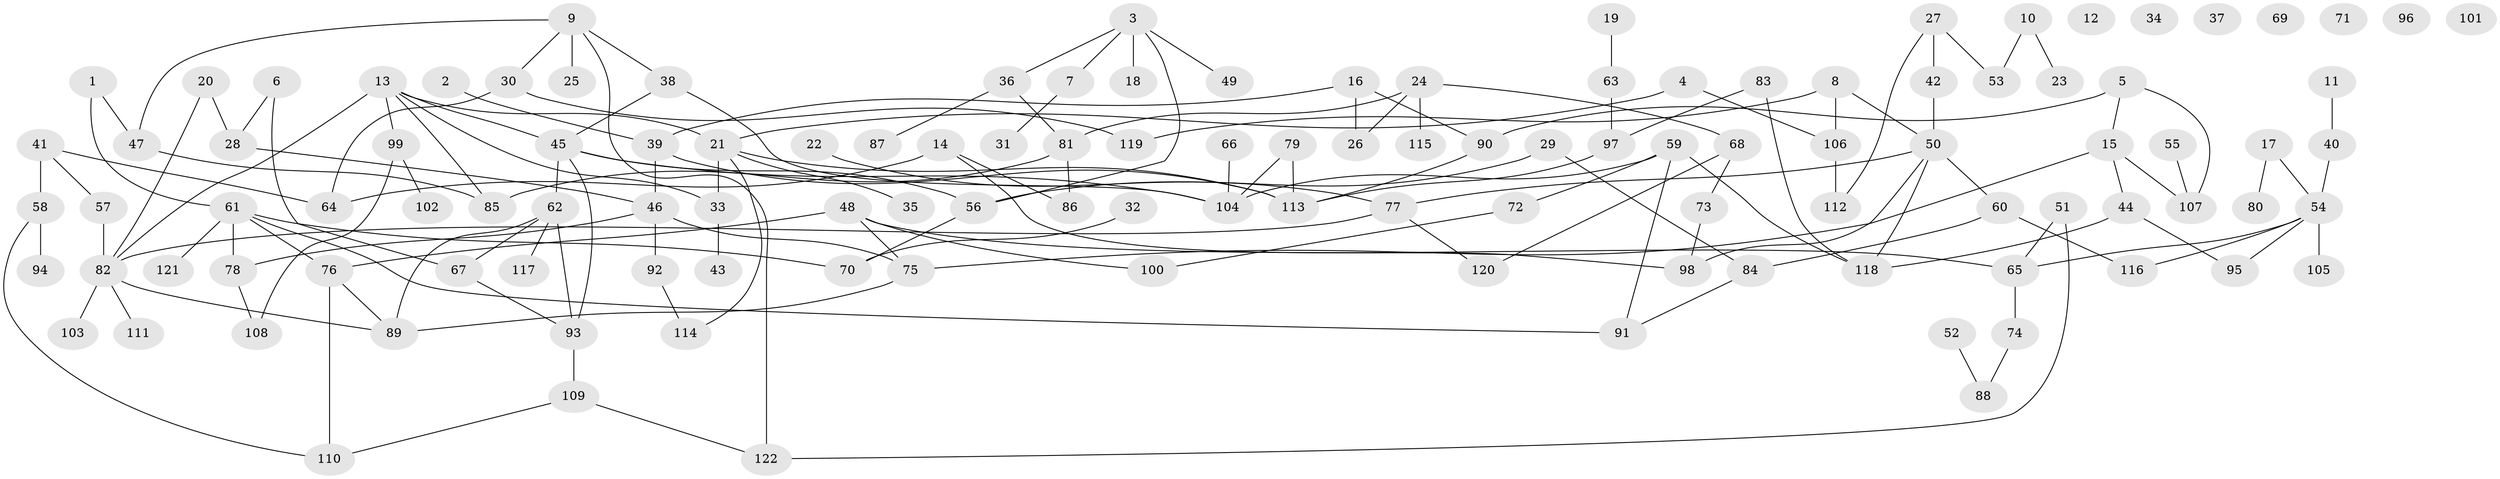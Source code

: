// Generated by graph-tools (version 1.1) at 2025/12/03/09/25 04:12:55]
// undirected, 122 vertices, 156 edges
graph export_dot {
graph [start="1"]
  node [color=gray90,style=filled];
  1;
  2;
  3;
  4;
  5;
  6;
  7;
  8;
  9;
  10;
  11;
  12;
  13;
  14;
  15;
  16;
  17;
  18;
  19;
  20;
  21;
  22;
  23;
  24;
  25;
  26;
  27;
  28;
  29;
  30;
  31;
  32;
  33;
  34;
  35;
  36;
  37;
  38;
  39;
  40;
  41;
  42;
  43;
  44;
  45;
  46;
  47;
  48;
  49;
  50;
  51;
  52;
  53;
  54;
  55;
  56;
  57;
  58;
  59;
  60;
  61;
  62;
  63;
  64;
  65;
  66;
  67;
  68;
  69;
  70;
  71;
  72;
  73;
  74;
  75;
  76;
  77;
  78;
  79;
  80;
  81;
  82;
  83;
  84;
  85;
  86;
  87;
  88;
  89;
  90;
  91;
  92;
  93;
  94;
  95;
  96;
  97;
  98;
  99;
  100;
  101;
  102;
  103;
  104;
  105;
  106;
  107;
  108;
  109;
  110;
  111;
  112;
  113;
  114;
  115;
  116;
  117;
  118;
  119;
  120;
  121;
  122;
  1 -- 47;
  1 -- 61;
  2 -- 39;
  3 -- 7;
  3 -- 18;
  3 -- 36;
  3 -- 49;
  3 -- 56;
  4 -- 21;
  4 -- 106;
  5 -- 15;
  5 -- 90;
  5 -- 107;
  6 -- 28;
  6 -- 67;
  7 -- 31;
  8 -- 50;
  8 -- 106;
  8 -- 119;
  9 -- 25;
  9 -- 30;
  9 -- 38;
  9 -- 47;
  9 -- 122;
  10 -- 23;
  10 -- 53;
  11 -- 40;
  13 -- 21;
  13 -- 33;
  13 -- 45;
  13 -- 82;
  13 -- 85;
  13 -- 99;
  14 -- 64;
  14 -- 86;
  14 -- 98;
  15 -- 44;
  15 -- 75;
  15 -- 107;
  16 -- 26;
  16 -- 39;
  16 -- 90;
  17 -- 54;
  17 -- 80;
  19 -- 63;
  20 -- 28;
  20 -- 82;
  21 -- 33;
  21 -- 35;
  21 -- 113;
  21 -- 114;
  22 -- 77;
  24 -- 26;
  24 -- 68;
  24 -- 81;
  24 -- 115;
  27 -- 42;
  27 -- 53;
  27 -- 112;
  28 -- 46;
  29 -- 56;
  29 -- 84;
  30 -- 64;
  30 -- 119;
  32 -- 70;
  33 -- 43;
  36 -- 81;
  36 -- 87;
  38 -- 45;
  38 -- 104;
  39 -- 46;
  39 -- 113;
  40 -- 54;
  41 -- 57;
  41 -- 58;
  41 -- 64;
  42 -- 50;
  44 -- 95;
  44 -- 118;
  45 -- 56;
  45 -- 62;
  45 -- 93;
  45 -- 104;
  46 -- 75;
  46 -- 78;
  46 -- 92;
  47 -- 85;
  48 -- 65;
  48 -- 75;
  48 -- 76;
  48 -- 100;
  50 -- 60;
  50 -- 77;
  50 -- 98;
  50 -- 118;
  51 -- 65;
  51 -- 122;
  52 -- 88;
  54 -- 65;
  54 -- 95;
  54 -- 105;
  54 -- 116;
  55 -- 107;
  56 -- 70;
  57 -- 82;
  58 -- 94;
  58 -- 110;
  59 -- 72;
  59 -- 91;
  59 -- 104;
  59 -- 118;
  60 -- 84;
  60 -- 116;
  61 -- 70;
  61 -- 76;
  61 -- 78;
  61 -- 91;
  61 -- 121;
  62 -- 67;
  62 -- 89;
  62 -- 93;
  62 -- 117;
  63 -- 97;
  65 -- 74;
  66 -- 104;
  67 -- 93;
  68 -- 73;
  68 -- 120;
  72 -- 100;
  73 -- 98;
  74 -- 88;
  75 -- 89;
  76 -- 89;
  76 -- 110;
  77 -- 82;
  77 -- 120;
  78 -- 108;
  79 -- 104;
  79 -- 113;
  81 -- 85;
  81 -- 86;
  82 -- 89;
  82 -- 103;
  82 -- 111;
  83 -- 97;
  83 -- 118;
  84 -- 91;
  90 -- 113;
  92 -- 114;
  93 -- 109;
  97 -- 113;
  99 -- 102;
  99 -- 108;
  106 -- 112;
  109 -- 110;
  109 -- 122;
}
